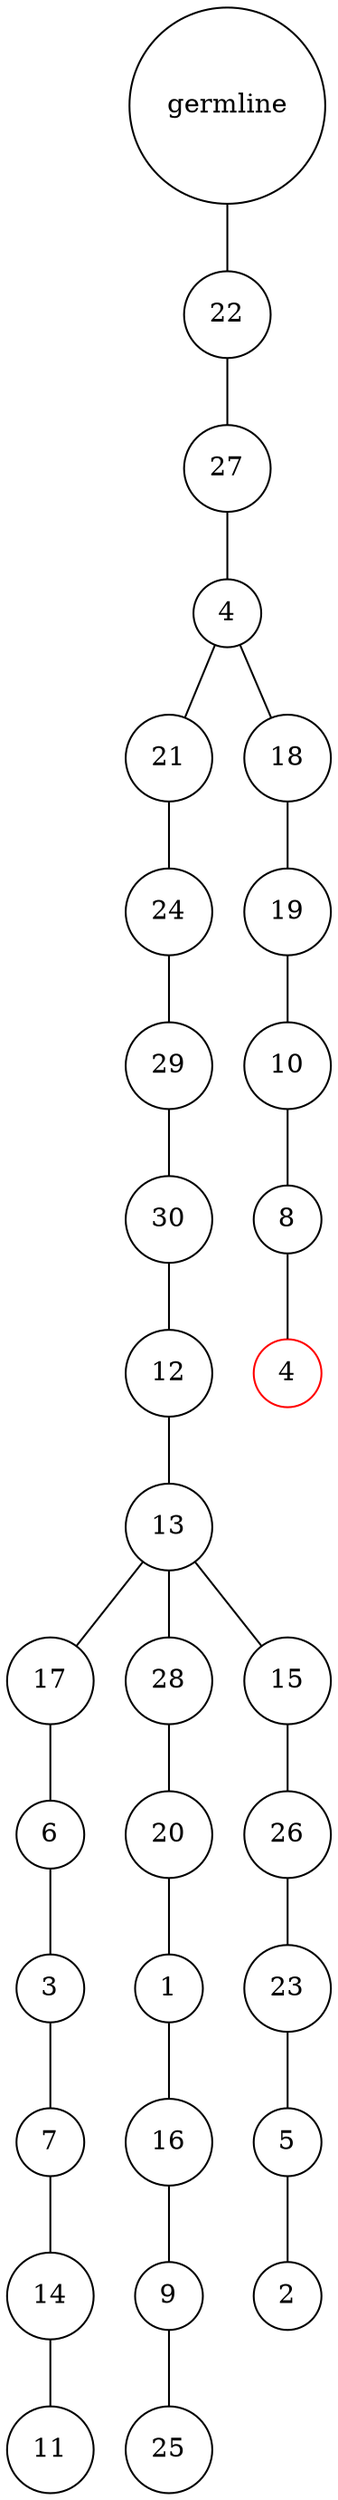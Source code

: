 graph {
	rankdir=UD;
	splines=line;
	node [shape=circle]
	"0x7fa958af7a90" [label="germline"];
	"0x7fa958af7ac0" [label="22"];
	"0x7fa958af7a90" -- "0x7fa958af7ac0" ;
	"0x7fa958af7af0" [label="27"];
	"0x7fa958af7ac0" -- "0x7fa958af7af0" ;
	"0x7fa958af7b20" [label="4"];
	"0x7fa958af7af0" -- "0x7fa958af7b20" ;
	"0x7fa958af7b50" [label="21"];
	"0x7fa958af7b20" -- "0x7fa958af7b50" ;
	"0x7fa958af7b80" [label="24"];
	"0x7fa958af7b50" -- "0x7fa958af7b80" ;
	"0x7fa958af7bb0" [label="29"];
	"0x7fa958af7b80" -- "0x7fa958af7bb0" ;
	"0x7fa958af7be0" [label="30"];
	"0x7fa958af7bb0" -- "0x7fa958af7be0" ;
	"0x7fa958af7c10" [label="12"];
	"0x7fa958af7be0" -- "0x7fa958af7c10" ;
	"0x7fa958af7c40" [label="13"];
	"0x7fa958af7c10" -- "0x7fa958af7c40" ;
	"0x7fa958af7c70" [label="17"];
	"0x7fa958af7c40" -- "0x7fa958af7c70" ;
	"0x7fa958af7ca0" [label="6"];
	"0x7fa958af7c70" -- "0x7fa958af7ca0" ;
	"0x7fa958af7cd0" [label="3"];
	"0x7fa958af7ca0" -- "0x7fa958af7cd0" ;
	"0x7fa958af7d00" [label="7"];
	"0x7fa958af7cd0" -- "0x7fa958af7d00" ;
	"0x7fa958af7d30" [label="14"];
	"0x7fa958af7d00" -- "0x7fa958af7d30" ;
	"0x7fa958af7d60" [label="11"];
	"0x7fa958af7d30" -- "0x7fa958af7d60" ;
	"0x7fa958af7d90" [label="28"];
	"0x7fa958af7c40" -- "0x7fa958af7d90" ;
	"0x7fa958af7dc0" [label="20"];
	"0x7fa958af7d90" -- "0x7fa958af7dc0" ;
	"0x7fa958af7df0" [label="1"];
	"0x7fa958af7dc0" -- "0x7fa958af7df0" ;
	"0x7fa958af7e20" [label="16"];
	"0x7fa958af7df0" -- "0x7fa958af7e20" ;
	"0x7fa958af7e50" [label="9"];
	"0x7fa958af7e20" -- "0x7fa958af7e50" ;
	"0x7fa958af7e80" [label="25"];
	"0x7fa958af7e50" -- "0x7fa958af7e80" ;
	"0x7fa958af7eb0" [label="15"];
	"0x7fa958af7c40" -- "0x7fa958af7eb0" ;
	"0x7fa958af7ee0" [label="26"];
	"0x7fa958af7eb0" -- "0x7fa958af7ee0" ;
	"0x7fa958af7f10" [label="23"];
	"0x7fa958af7ee0" -- "0x7fa958af7f10" ;
	"0x7fa958af7f40" [label="5"];
	"0x7fa958af7f10" -- "0x7fa958af7f40" ;
	"0x7fa958af7f70" [label="2"];
	"0x7fa958af7f40" -- "0x7fa958af7f70" ;
	"0x7fa958af7fa0" [label="18"];
	"0x7fa958af7b20" -- "0x7fa958af7fa0" ;
	"0x7fa958af7fd0" [label="19"];
	"0x7fa958af7fa0" -- "0x7fa958af7fd0" ;
	"0x7fa958b07040" [label="10"];
	"0x7fa958af7fd0" -- "0x7fa958b07040" ;
	"0x7fa958b07070" [label="8"];
	"0x7fa958b07040" -- "0x7fa958b07070" ;
	"0x7fa958b070a0" [label="4",color="red"];
	"0x7fa958b07070" -- "0x7fa958b070a0" ;
}
